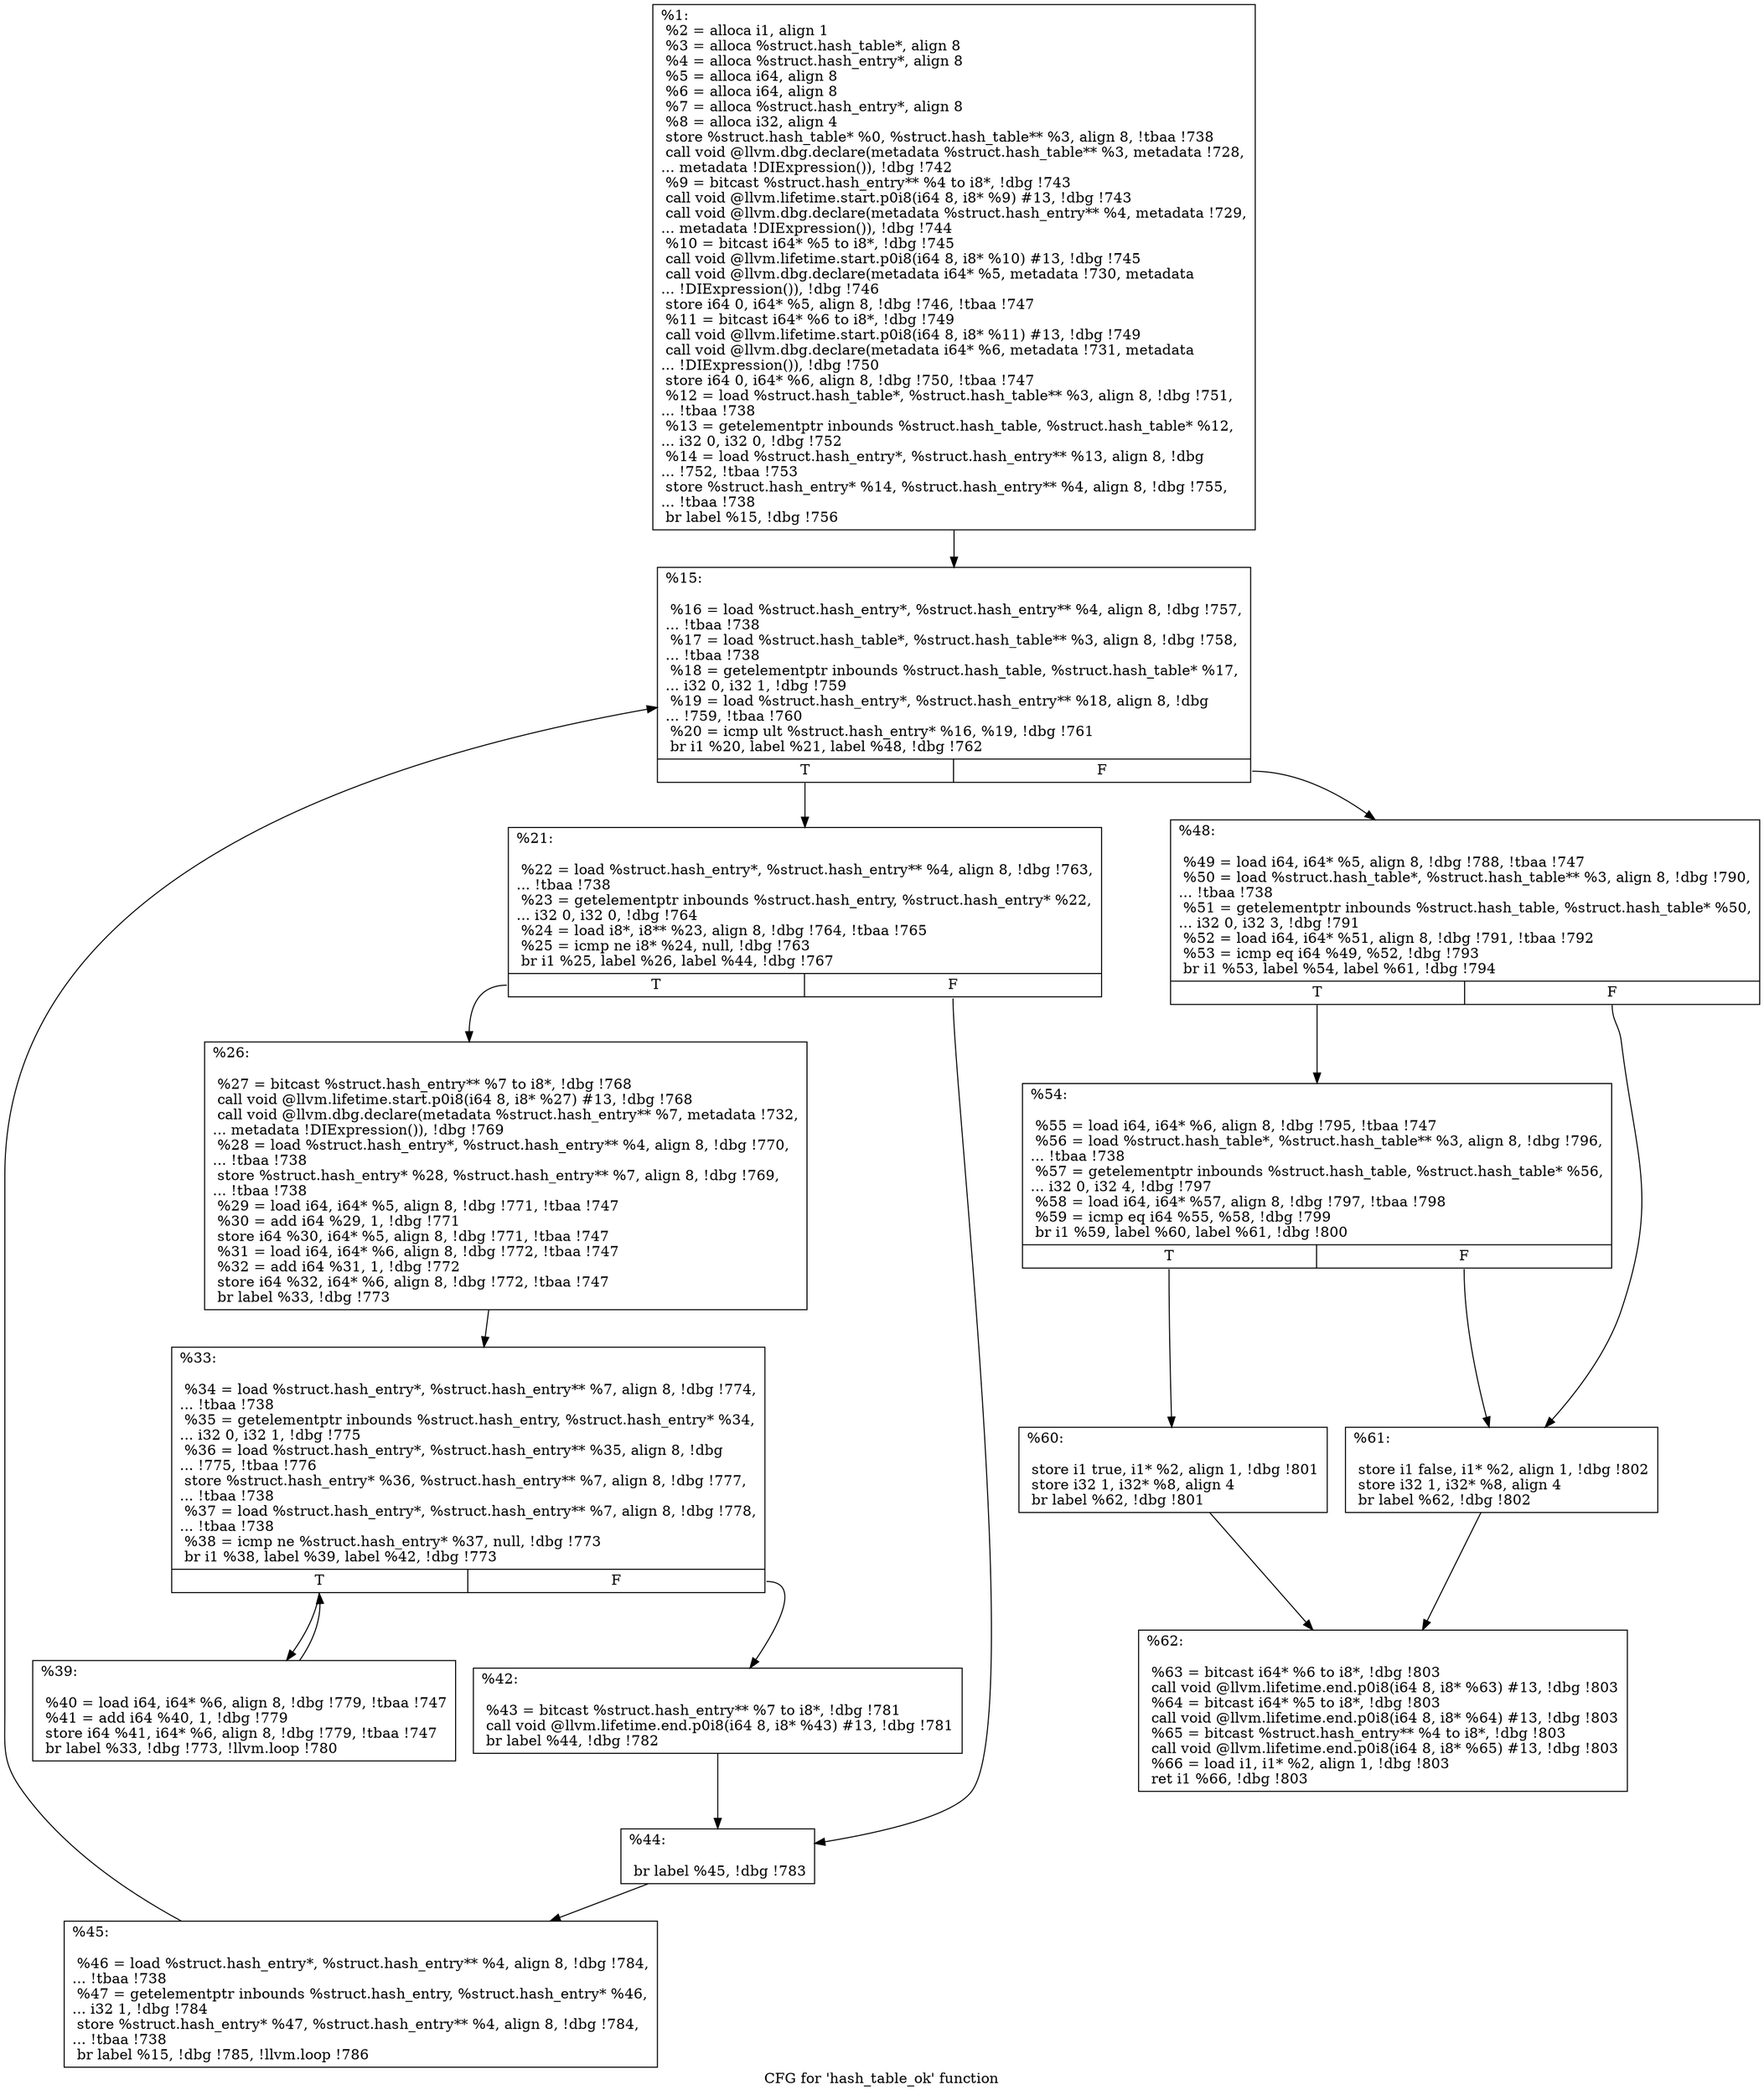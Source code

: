 digraph "CFG for 'hash_table_ok' function" {
	label="CFG for 'hash_table_ok' function";

	Node0x24acbe0 [shape=record,label="{%1:\l  %2 = alloca i1, align 1\l  %3 = alloca %struct.hash_table*, align 8\l  %4 = alloca %struct.hash_entry*, align 8\l  %5 = alloca i64, align 8\l  %6 = alloca i64, align 8\l  %7 = alloca %struct.hash_entry*, align 8\l  %8 = alloca i32, align 4\l  store %struct.hash_table* %0, %struct.hash_table** %3, align 8, !tbaa !738\l  call void @llvm.dbg.declare(metadata %struct.hash_table** %3, metadata !728,\l... metadata !DIExpression()), !dbg !742\l  %9 = bitcast %struct.hash_entry** %4 to i8*, !dbg !743\l  call void @llvm.lifetime.start.p0i8(i64 8, i8* %9) #13, !dbg !743\l  call void @llvm.dbg.declare(metadata %struct.hash_entry** %4, metadata !729,\l... metadata !DIExpression()), !dbg !744\l  %10 = bitcast i64* %5 to i8*, !dbg !745\l  call void @llvm.lifetime.start.p0i8(i64 8, i8* %10) #13, !dbg !745\l  call void @llvm.dbg.declare(metadata i64* %5, metadata !730, metadata\l... !DIExpression()), !dbg !746\l  store i64 0, i64* %5, align 8, !dbg !746, !tbaa !747\l  %11 = bitcast i64* %6 to i8*, !dbg !749\l  call void @llvm.lifetime.start.p0i8(i64 8, i8* %11) #13, !dbg !749\l  call void @llvm.dbg.declare(metadata i64* %6, metadata !731, metadata\l... !DIExpression()), !dbg !750\l  store i64 0, i64* %6, align 8, !dbg !750, !tbaa !747\l  %12 = load %struct.hash_table*, %struct.hash_table** %3, align 8, !dbg !751,\l... !tbaa !738\l  %13 = getelementptr inbounds %struct.hash_table, %struct.hash_table* %12,\l... i32 0, i32 0, !dbg !752\l  %14 = load %struct.hash_entry*, %struct.hash_entry** %13, align 8, !dbg\l... !752, !tbaa !753\l  store %struct.hash_entry* %14, %struct.hash_entry** %4, align 8, !dbg !755,\l... !tbaa !738\l  br label %15, !dbg !756\l}"];
	Node0x24acbe0 -> Node0x24b10e0;
	Node0x24b10e0 [shape=record,label="{%15:\l\l  %16 = load %struct.hash_entry*, %struct.hash_entry** %4, align 8, !dbg !757,\l... !tbaa !738\l  %17 = load %struct.hash_table*, %struct.hash_table** %3, align 8, !dbg !758,\l... !tbaa !738\l  %18 = getelementptr inbounds %struct.hash_table, %struct.hash_table* %17,\l... i32 0, i32 1, !dbg !759\l  %19 = load %struct.hash_entry*, %struct.hash_entry** %18, align 8, !dbg\l... !759, !tbaa !760\l  %20 = icmp ult %struct.hash_entry* %16, %19, !dbg !761\l  br i1 %20, label %21, label %48, !dbg !762\l|{<s0>T|<s1>F}}"];
	Node0x24b10e0:s0 -> Node0x24b1130;
	Node0x24b10e0:s1 -> Node0x24b1360;
	Node0x24b1130 [shape=record,label="{%21:\l\l  %22 = load %struct.hash_entry*, %struct.hash_entry** %4, align 8, !dbg !763,\l... !tbaa !738\l  %23 = getelementptr inbounds %struct.hash_entry, %struct.hash_entry* %22,\l... i32 0, i32 0, !dbg !764\l  %24 = load i8*, i8** %23, align 8, !dbg !764, !tbaa !765\l  %25 = icmp ne i8* %24, null, !dbg !763\l  br i1 %25, label %26, label %44, !dbg !767\l|{<s0>T|<s1>F}}"];
	Node0x24b1130:s0 -> Node0x24b1180;
	Node0x24b1130:s1 -> Node0x24b12c0;
	Node0x24b1180 [shape=record,label="{%26:\l\l  %27 = bitcast %struct.hash_entry** %7 to i8*, !dbg !768\l  call void @llvm.lifetime.start.p0i8(i64 8, i8* %27) #13, !dbg !768\l  call void @llvm.dbg.declare(metadata %struct.hash_entry** %7, metadata !732,\l... metadata !DIExpression()), !dbg !769\l  %28 = load %struct.hash_entry*, %struct.hash_entry** %4, align 8, !dbg !770,\l... !tbaa !738\l  store %struct.hash_entry* %28, %struct.hash_entry** %7, align 8, !dbg !769,\l... !tbaa !738\l  %29 = load i64, i64* %5, align 8, !dbg !771, !tbaa !747\l  %30 = add i64 %29, 1, !dbg !771\l  store i64 %30, i64* %5, align 8, !dbg !771, !tbaa !747\l  %31 = load i64, i64* %6, align 8, !dbg !772, !tbaa !747\l  %32 = add i64 %31, 1, !dbg !772\l  store i64 %32, i64* %6, align 8, !dbg !772, !tbaa !747\l  br label %33, !dbg !773\l}"];
	Node0x24b1180 -> Node0x24b11d0;
	Node0x24b11d0 [shape=record,label="{%33:\l\l  %34 = load %struct.hash_entry*, %struct.hash_entry** %7, align 8, !dbg !774,\l... !tbaa !738\l  %35 = getelementptr inbounds %struct.hash_entry, %struct.hash_entry* %34,\l... i32 0, i32 1, !dbg !775\l  %36 = load %struct.hash_entry*, %struct.hash_entry** %35, align 8, !dbg\l... !775, !tbaa !776\l  store %struct.hash_entry* %36, %struct.hash_entry** %7, align 8, !dbg !777,\l... !tbaa !738\l  %37 = load %struct.hash_entry*, %struct.hash_entry** %7, align 8, !dbg !778,\l... !tbaa !738\l  %38 = icmp ne %struct.hash_entry* %37, null, !dbg !773\l  br i1 %38, label %39, label %42, !dbg !773\l|{<s0>T|<s1>F}}"];
	Node0x24b11d0:s0 -> Node0x24b1220;
	Node0x24b11d0:s1 -> Node0x24b1270;
	Node0x24b1220 [shape=record,label="{%39:\l\l  %40 = load i64, i64* %6, align 8, !dbg !779, !tbaa !747\l  %41 = add i64 %40, 1, !dbg !779\l  store i64 %41, i64* %6, align 8, !dbg !779, !tbaa !747\l  br label %33, !dbg !773, !llvm.loop !780\l}"];
	Node0x24b1220 -> Node0x24b11d0;
	Node0x24b1270 [shape=record,label="{%42:\l\l  %43 = bitcast %struct.hash_entry** %7 to i8*, !dbg !781\l  call void @llvm.lifetime.end.p0i8(i64 8, i8* %43) #13, !dbg !781\l  br label %44, !dbg !782\l}"];
	Node0x24b1270 -> Node0x24b12c0;
	Node0x24b12c0 [shape=record,label="{%44:\l\l  br label %45, !dbg !783\l}"];
	Node0x24b12c0 -> Node0x24b1310;
	Node0x24b1310 [shape=record,label="{%45:\l\l  %46 = load %struct.hash_entry*, %struct.hash_entry** %4, align 8, !dbg !784,\l... !tbaa !738\l  %47 = getelementptr inbounds %struct.hash_entry, %struct.hash_entry* %46,\l... i32 1, !dbg !784\l  store %struct.hash_entry* %47, %struct.hash_entry** %4, align 8, !dbg !784,\l... !tbaa !738\l  br label %15, !dbg !785, !llvm.loop !786\l}"];
	Node0x24b1310 -> Node0x24b10e0;
	Node0x24b1360 [shape=record,label="{%48:\l\l  %49 = load i64, i64* %5, align 8, !dbg !788, !tbaa !747\l  %50 = load %struct.hash_table*, %struct.hash_table** %3, align 8, !dbg !790,\l... !tbaa !738\l  %51 = getelementptr inbounds %struct.hash_table, %struct.hash_table* %50,\l... i32 0, i32 3, !dbg !791\l  %52 = load i64, i64* %51, align 8, !dbg !791, !tbaa !792\l  %53 = icmp eq i64 %49, %52, !dbg !793\l  br i1 %53, label %54, label %61, !dbg !794\l|{<s0>T|<s1>F}}"];
	Node0x24b1360:s0 -> Node0x24b13b0;
	Node0x24b1360:s1 -> Node0x24b1450;
	Node0x24b13b0 [shape=record,label="{%54:\l\l  %55 = load i64, i64* %6, align 8, !dbg !795, !tbaa !747\l  %56 = load %struct.hash_table*, %struct.hash_table** %3, align 8, !dbg !796,\l... !tbaa !738\l  %57 = getelementptr inbounds %struct.hash_table, %struct.hash_table* %56,\l... i32 0, i32 4, !dbg !797\l  %58 = load i64, i64* %57, align 8, !dbg !797, !tbaa !798\l  %59 = icmp eq i64 %55, %58, !dbg !799\l  br i1 %59, label %60, label %61, !dbg !800\l|{<s0>T|<s1>F}}"];
	Node0x24b13b0:s0 -> Node0x24b1400;
	Node0x24b13b0:s1 -> Node0x24b1450;
	Node0x24b1400 [shape=record,label="{%60:\l\l  store i1 true, i1* %2, align 1, !dbg !801\l  store i32 1, i32* %8, align 4\l  br label %62, !dbg !801\l}"];
	Node0x24b1400 -> Node0x24b14a0;
	Node0x24b1450 [shape=record,label="{%61:\l\l  store i1 false, i1* %2, align 1, !dbg !802\l  store i32 1, i32* %8, align 4\l  br label %62, !dbg !802\l}"];
	Node0x24b1450 -> Node0x24b14a0;
	Node0x24b14a0 [shape=record,label="{%62:\l\l  %63 = bitcast i64* %6 to i8*, !dbg !803\l  call void @llvm.lifetime.end.p0i8(i64 8, i8* %63) #13, !dbg !803\l  %64 = bitcast i64* %5 to i8*, !dbg !803\l  call void @llvm.lifetime.end.p0i8(i64 8, i8* %64) #13, !dbg !803\l  %65 = bitcast %struct.hash_entry** %4 to i8*, !dbg !803\l  call void @llvm.lifetime.end.p0i8(i64 8, i8* %65) #13, !dbg !803\l  %66 = load i1, i1* %2, align 1, !dbg !803\l  ret i1 %66, !dbg !803\l}"];
}
